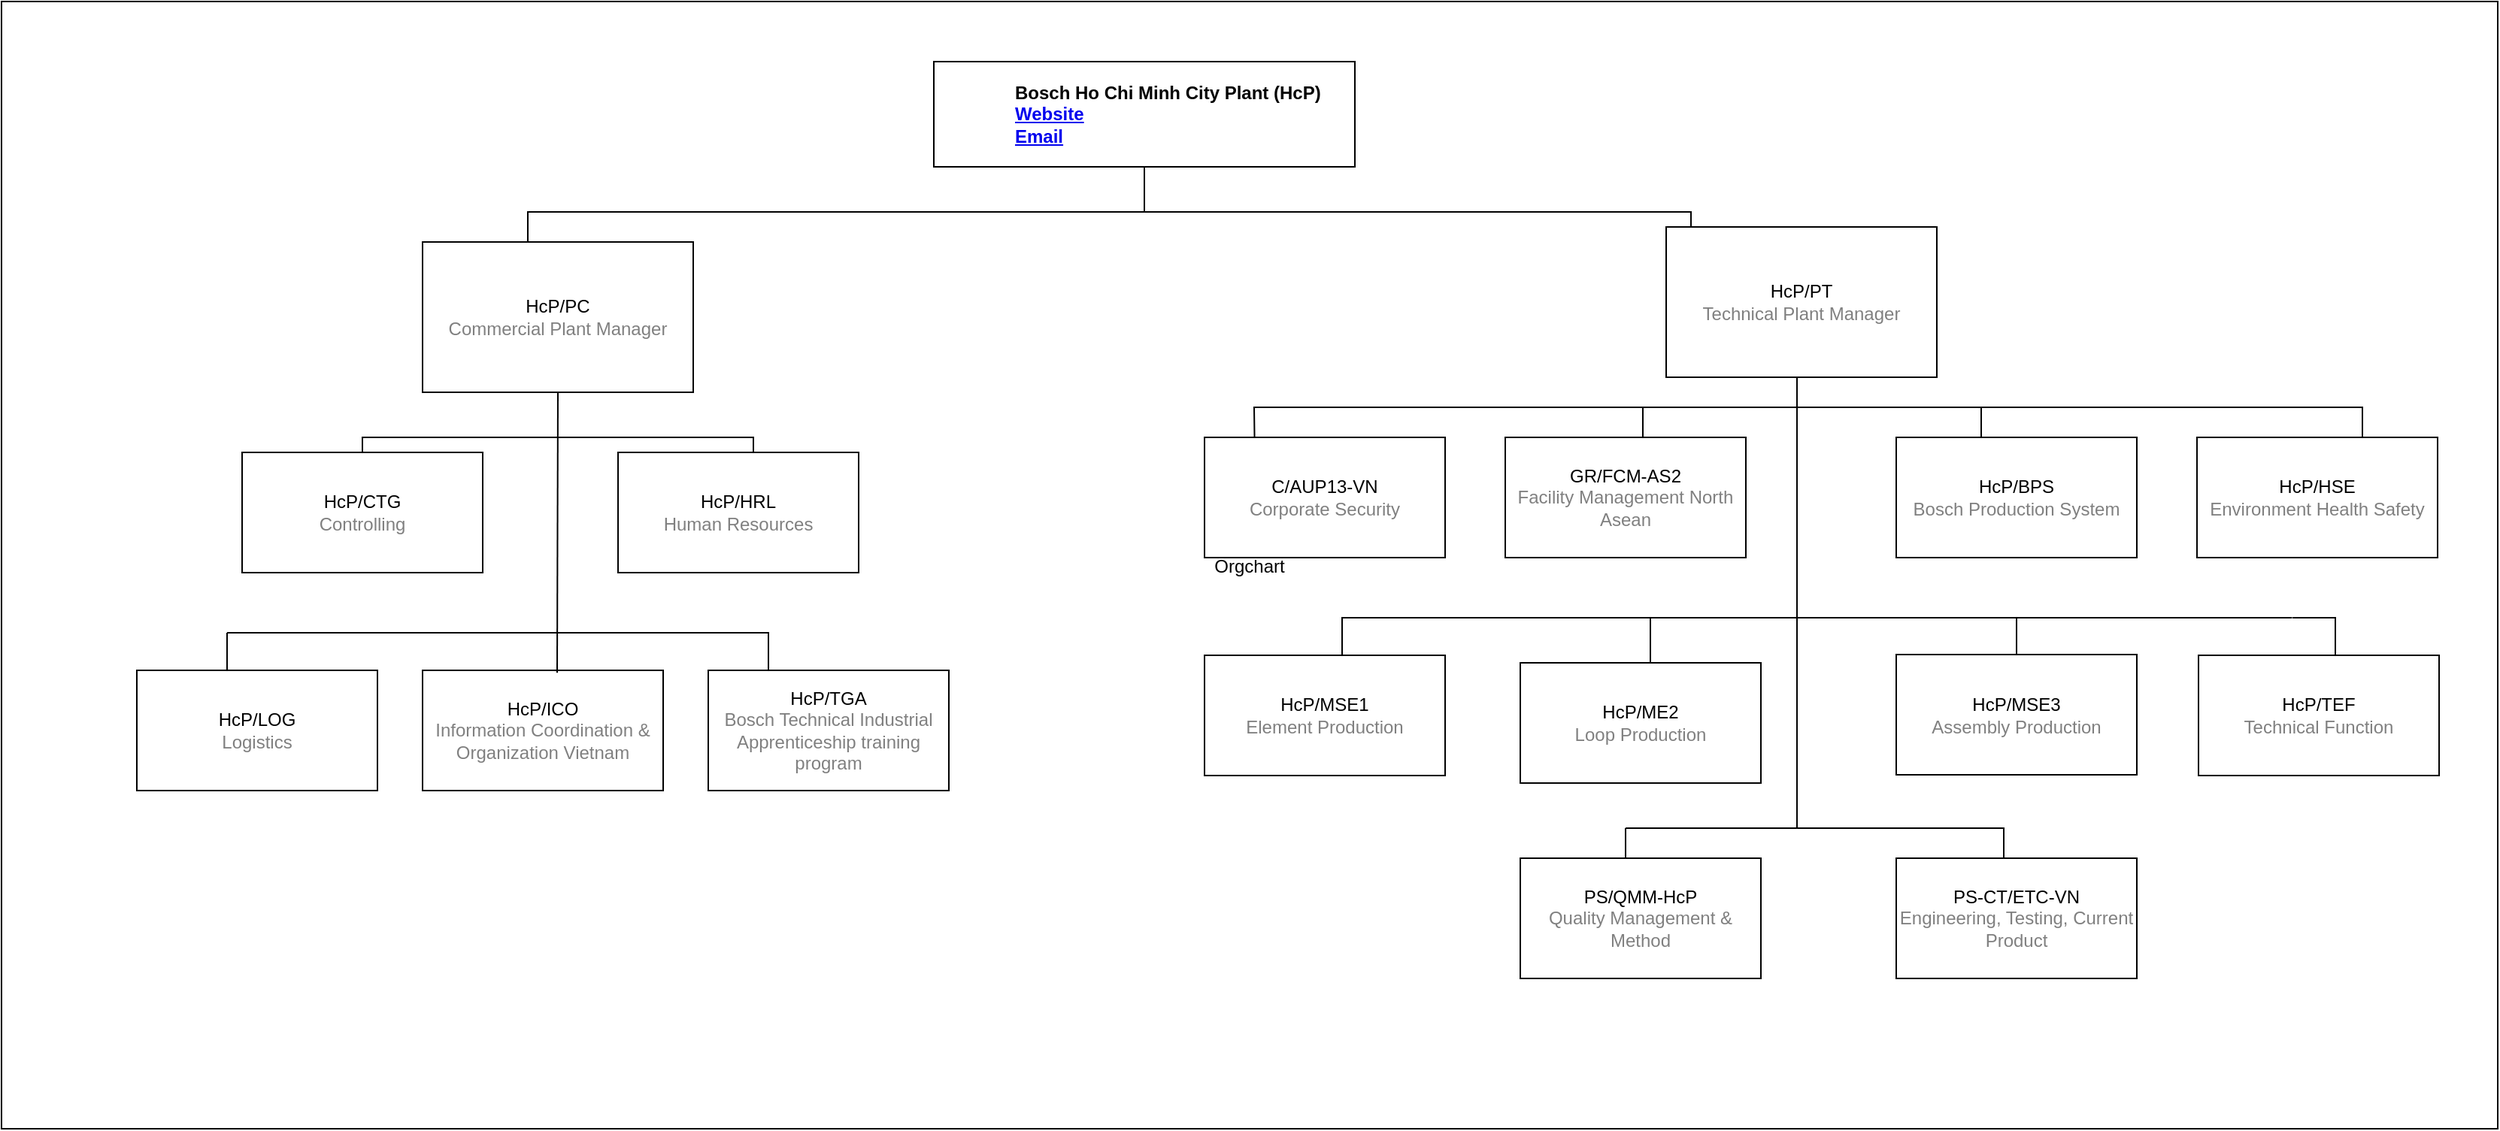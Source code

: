<mxfile version="24.7.7">
  <diagram id="prtHgNgQTEPvFCAcTncT" name="Page-1">
    <mxGraphModel dx="2399" dy="930" grid="1" gridSize="10" guides="1" tooltips="1" connect="1" arrows="1" fold="1" page="1" pageScale="1" pageWidth="827" pageHeight="1169" math="0" shadow="0">
      <root>
        <mxCell id="0" />
        <mxCell id="1" parent="0" />
        <object label="Orgchart" id="dNxyNK7c78bLwvsdeMH5-11">
          <mxCell style="startSize=20;horizontal=1;containerType=tree;glass=0;" parent="1" vertex="1">
            <mxGeometry x="-220" y="70" width="1660" height="750" as="geometry" />
          </mxCell>
        </object>
        <UserObject label="&lt;div&gt;%name%&lt;/div&gt;&lt;font color=&quot;#0000ee&quot;&gt;&lt;u style=&quot;&quot;&gt;Website&lt;/u&gt;&lt;br&gt;&lt;u&gt;&lt;a href=&quot;bosch-infoteam@vn.bosch.com&quot;&gt;Email&lt;/a&gt;&lt;/u&gt;&lt;/font&gt;" name="Bosch Ho Chi Minh City Plant (HcP)" location="Long Thanh, Dong Nai" email="bosch-infoteam@vn.bosch.com" placeholders="1" link="https://www.bosch.com.vn/our-company/bosch-in-vietnam/dong-nai/" id="dNxyNK7c78bLwvsdeMH5-12">
          <mxCell style="label;image=https://tudienmiendong.com.vn/files/upload/du-an/du-an-nha-may-bosch-dong-nai.jpg;whiteSpace=wrap;html=1;rounded=0;glass=0;treeMoving=1;treeFolding=1;" parent="dNxyNK7c78bLwvsdeMH5-11" vertex="1">
            <mxGeometry x="620" y="40" width="280" height="70" as="geometry" />
          </mxCell>
        </UserObject>
        <UserObject label="%department%&lt;br&gt;&lt;span style=&quot;color: gray;&quot;&gt;%name%&lt;/span&gt;" name="Commercial Plant Manager" placeholders="1" department="HcP/PC" id="dNxyNK7c78bLwvsdeMH5-14">
          <mxCell style="whiteSpace=wrap;html=1;align=center;treeFolding=1;treeMoving=1;newEdgeStyle={&quot;edgeStyle&quot;:&quot;elbowEdgeStyle&quot;,&quot;startArrow&quot;:&quot;none&quot;,&quot;endArrow&quot;:&quot;none&quot;};" parent="dNxyNK7c78bLwvsdeMH5-11" vertex="1">
            <mxGeometry x="280" y="160" width="180" height="100" as="geometry" />
          </mxCell>
        </UserObject>
        <UserObject label="%department%&lt;br&gt;&lt;span style=&quot;color: gray;&quot;&gt;%name%&lt;/span&gt;" name="Technical Plant Manager" placeholders="1" department="HcP/PT" id="glfbsP79IOTm6c0mOeB2-2">
          <mxCell style="whiteSpace=wrap;html=1;align=center;treeFolding=1;treeMoving=1;newEdgeStyle={&quot;edgeStyle&quot;:&quot;elbowEdgeStyle&quot;,&quot;startArrow&quot;:&quot;none&quot;,&quot;endArrow&quot;:&quot;none&quot;};" vertex="1" parent="dNxyNK7c78bLwvsdeMH5-11">
            <mxGeometry x="1107" y="150" width="180" height="100" as="geometry" />
          </mxCell>
        </UserObject>
        <mxCell id="glfbsP79IOTm6c0mOeB2-9" style="edgeStyle=elbowEdgeStyle;rounded=0;orthogonalLoop=1;jettySize=auto;html=1;startArrow=none;endArrow=none;exitX=0.5;exitY=0;exitDx=0;exitDy=0;" edge="1" parent="dNxyNK7c78bLwvsdeMH5-11" source="glfbsP79IOTm6c0mOeB2-2" target="glfbsP79IOTm6c0mOeB2-2">
          <mxGeometry relative="1" as="geometry" />
        </mxCell>
        <UserObject label="%department%&lt;br&gt;&lt;span style=&quot;color: gray;&quot;&gt;%name%&lt;/span&gt;" name="Logistics" placeholders="1" department="HcP/LOG" id="glfbsP79IOTm6c0mOeB2-30">
          <mxCell style="whiteSpace=wrap;html=1;align=center;treeFolding=1;treeMoving=1;newEdgeStyle={&quot;edgeStyle&quot;:&quot;elbowEdgeStyle&quot;,&quot;startArrow&quot;:&quot;none&quot;,&quot;endArrow&quot;:&quot;none&quot;};" vertex="1" parent="dNxyNK7c78bLwvsdeMH5-11">
            <mxGeometry x="90" y="445" width="160" height="80" as="geometry" />
          </mxCell>
        </UserObject>
        <UserObject label="%department%&lt;br&gt;&lt;span style=&quot;color: gray;&quot;&gt;%name%&lt;/span&gt;" name="Bosch Technical Industrial Apprenticeship training program" placeholders="1" department="HcP/TGA" id="glfbsP79IOTm6c0mOeB2-29">
          <mxCell style="whiteSpace=wrap;html=1;align=center;treeFolding=1;treeMoving=1;newEdgeStyle={&quot;edgeStyle&quot;:&quot;elbowEdgeStyle&quot;,&quot;startArrow&quot;:&quot;none&quot;,&quot;endArrow&quot;:&quot;none&quot;};" vertex="1" parent="dNxyNK7c78bLwvsdeMH5-11">
            <mxGeometry x="470" y="445" width="160" height="80" as="geometry" />
          </mxCell>
        </UserObject>
        <UserObject label="%department%&lt;br&gt;&lt;span style=&quot;color: gray;&quot;&gt;%name%&lt;/span&gt;" name="Environment Health Safety" placeholders="1" department="HcP/HSE" id="glfbsP79IOTm6c0mOeB2-46">
          <mxCell style="whiteSpace=wrap;html=1;align=center;treeFolding=1;treeMoving=1;newEdgeStyle={&quot;edgeStyle&quot;:&quot;elbowEdgeStyle&quot;,&quot;startArrow&quot;:&quot;none&quot;,&quot;endArrow&quot;:&quot;none&quot;};" vertex="1" parent="dNxyNK7c78bLwvsdeMH5-11">
            <mxGeometry x="1460" y="290" width="160" height="80" as="geometry" />
          </mxCell>
        </UserObject>
        <UserObject label="%department%&lt;br&gt;&lt;span style=&quot;color: gray;&quot;&gt;%name%&lt;/span&gt;" name="Quality Management &amp; Method" placeholders="1" department="PS/QMM-HcP" id="glfbsP79IOTm6c0mOeB2-41">
          <mxCell style="whiteSpace=wrap;html=1;align=center;treeFolding=1;treeMoving=1;newEdgeStyle={&quot;edgeStyle&quot;:&quot;elbowEdgeStyle&quot;,&quot;startArrow&quot;:&quot;none&quot;,&quot;endArrow&quot;:&quot;none&quot;};" vertex="1" parent="dNxyNK7c78bLwvsdeMH5-11">
            <mxGeometry x="1010" y="570" width="160" height="80" as="geometry" />
          </mxCell>
        </UserObject>
        <UserObject label="%department%&lt;br&gt;&lt;span style=&quot;color: gray;&quot;&gt;%name%&lt;/span&gt;" name="Engineering, Testing, Current Product" placeholders="1" department="PS-CT/ETC-VN" id="glfbsP79IOTm6c0mOeB2-40">
          <mxCell style="whiteSpace=wrap;html=1;align=center;treeFolding=1;treeMoving=1;newEdgeStyle={&quot;edgeStyle&quot;:&quot;elbowEdgeStyle&quot;,&quot;startArrow&quot;:&quot;none&quot;,&quot;endArrow&quot;:&quot;none&quot;};" vertex="1" parent="dNxyNK7c78bLwvsdeMH5-11">
            <mxGeometry x="1260" y="570" width="160" height="80" as="geometry" />
          </mxCell>
        </UserObject>
        <UserObject label="%department%&lt;br&gt;&lt;span style=&quot;color: gray;&quot;&gt;%name%&lt;/span&gt;" name="Information Coordination &amp; Organization Vietnam" placeholders="1" department="HcP/ICO" id="glfbsP79IOTm6c0mOeB2-28">
          <mxCell style="whiteSpace=wrap;html=1;align=center;treeFolding=1;treeMoving=1;newEdgeStyle={&quot;edgeStyle&quot;:&quot;elbowEdgeStyle&quot;,&quot;startArrow&quot;:&quot;none&quot;,&quot;endArrow&quot;:&quot;none&quot;};" vertex="1" parent="dNxyNK7c78bLwvsdeMH5-11">
            <mxGeometry x="280" y="445" width="160" height="80" as="geometry" />
          </mxCell>
        </UserObject>
        <UserObject label="%department%&lt;br&gt;&lt;span style=&quot;color: gray;&quot;&gt;%name%&lt;/span&gt;" name="Controlling" placeholders="1" department="HcP/CTG" id="glfbsP79IOTm6c0mOeB2-13">
          <mxCell style="whiteSpace=wrap;html=1;align=center;treeFolding=1;treeMoving=1;newEdgeStyle={&quot;edgeStyle&quot;:&quot;elbowEdgeStyle&quot;,&quot;startArrow&quot;:&quot;none&quot;,&quot;endArrow&quot;:&quot;none&quot;};" vertex="1" parent="dNxyNK7c78bLwvsdeMH5-11">
            <mxGeometry x="160" y="300" width="160" height="80" as="geometry" />
          </mxCell>
        </UserObject>
        <mxCell id="glfbsP79IOTm6c0mOeB2-62" style="edgeStyle=elbowEdgeStyle;rounded=0;orthogonalLoop=1;jettySize=auto;html=1;startArrow=none;endArrow=none;exitX=0.5;exitY=1;exitDx=0;exitDy=0;entryX=0.556;entryY=0.021;entryDx=0;entryDy=0;entryPerimeter=0;" edge="1" parent="dNxyNK7c78bLwvsdeMH5-11" source="dNxyNK7c78bLwvsdeMH5-14" target="glfbsP79IOTm6c0mOeB2-28">
          <mxGeometry relative="1" as="geometry">
            <mxPoint x="370" y="410" as="targetPoint" />
          </mxGeometry>
        </mxCell>
        <mxCell id="glfbsP79IOTm6c0mOeB2-107" value="" style="group" vertex="1" connectable="0" parent="dNxyNK7c78bLwvsdeMH5-11">
          <mxGeometry x="100" y="140" width="1521" height="410" as="geometry" />
        </mxCell>
        <mxCell id="glfbsP79IOTm6c0mOeB2-88" style="edgeStyle=elbowEdgeStyle;rounded=0;orthogonalLoop=1;jettySize=auto;html=1;startArrow=none;endArrow=none;exitX=0.5;exitY=1;exitDx=0;exitDy=0;" edge="1" parent="glfbsP79IOTm6c0mOeB2-107" source="glfbsP79IOTm6c0mOeB2-2">
          <mxGeometry relative="1" as="geometry">
            <mxPoint x="1091" y="410" as="targetPoint" />
          </mxGeometry>
        </mxCell>
        <mxCell id="glfbsP79IOTm6c0mOeB2-92" style="edgeStyle=elbowEdgeStyle;rounded=0;orthogonalLoop=1;jettySize=auto;html=1;startArrow=none;endArrow=none;exitX=0.5;exitY=0;exitDx=0;exitDy=0;" edge="1" parent="glfbsP79IOTm6c0mOeB2-107" source="glfbsP79IOTm6c0mOeB2-39">
          <mxGeometry relative="1" as="geometry">
            <mxPoint x="1003" y="130" as="targetPoint" />
          </mxGeometry>
        </mxCell>
        <mxCell id="glfbsP79IOTm6c0mOeB2-93" style="edgeStyle=elbowEdgeStyle;rounded=0;orthogonalLoop=1;jettySize=auto;html=1;startArrow=none;endArrow=none;exitX=0.5;exitY=0;exitDx=0;exitDy=0;" edge="1" parent="glfbsP79IOTm6c0mOeB2-107" source="glfbsP79IOTm6c0mOeB2-47">
          <mxGeometry relative="1" as="geometry">
            <mxPoint x="1193.256" y="130" as="targetPoint" />
          </mxGeometry>
        </mxCell>
        <mxCell id="glfbsP79IOTm6c0mOeB2-97" style="edgeStyle=elbowEdgeStyle;rounded=0;orthogonalLoop=1;jettySize=auto;html=1;startArrow=none;endArrow=none;exitX=0.5;exitY=0;exitDx=0;exitDy=0;" edge="1" parent="glfbsP79IOTm6c0mOeB2-107" source="glfbsP79IOTm6c0mOeB2-44">
          <mxGeometry relative="1" as="geometry">
            <mxPoint x="1003" y="270" as="targetPoint" />
          </mxGeometry>
        </mxCell>
        <mxCell id="glfbsP79IOTm6c0mOeB2-95" style="edgeStyle=elbowEdgeStyle;rounded=0;orthogonalLoop=1;jettySize=auto;html=1;startArrow=none;endArrow=none;exitX=0.75;exitY=0;exitDx=0;exitDy=0;" edge="1" parent="glfbsP79IOTm6c0mOeB2-107" source="glfbsP79IOTm6c0mOeB2-42">
          <mxGeometry relative="1" as="geometry">
            <mxPoint x="1423.308" y="270" as="targetPoint" />
          </mxGeometry>
        </mxCell>
        <mxCell id="glfbsP79IOTm6c0mOeB2-100" style="edgeStyle=elbowEdgeStyle;rounded=0;orthogonalLoop=1;jettySize=auto;html=1;startArrow=none;endArrow=none;" edge="1" parent="glfbsP79IOTm6c0mOeB2-107">
          <mxGeometry relative="1" as="geometry">
            <mxPoint x="1223" y="410" as="targetPoint" />
            <mxPoint x="980" y="410" as="sourcePoint" />
          </mxGeometry>
        </mxCell>
        <mxCell id="glfbsP79IOTm6c0mOeB2-101" style="edgeStyle=elbowEdgeStyle;rounded=0;orthogonalLoop=1;jettySize=auto;html=1;startArrow=none;endArrow=none;exitX=0.5;exitY=0;exitDx=0;exitDy=0;" edge="1" parent="glfbsP79IOTm6c0mOeB2-107" source="glfbsP79IOTm6c0mOeB2-41">
          <mxGeometry relative="1" as="geometry">
            <mxPoint x="980" y="410" as="targetPoint" />
            <Array as="points">
              <mxPoint x="980" y="420" />
            </Array>
          </mxGeometry>
        </mxCell>
        <mxCell id="glfbsP79IOTm6c0mOeB2-102" style="edgeStyle=elbowEdgeStyle;rounded=0;orthogonalLoop=1;jettySize=auto;html=1;startArrow=none;endArrow=none;exitX=0.5;exitY=0;exitDx=0;exitDy=0;" edge="1" parent="glfbsP79IOTm6c0mOeB2-107" source="glfbsP79IOTm6c0mOeB2-40">
          <mxGeometry relative="1" as="geometry">
            <mxPoint x="1222.727" y="410" as="targetPoint" />
          </mxGeometry>
        </mxCell>
        <mxCell id="glfbsP79IOTm6c0mOeB2-96" style="edgeStyle=elbowEdgeStyle;rounded=0;orthogonalLoop=1;jettySize=auto;html=1;startArrow=none;endArrow=none;exitX=0.5;exitY=0;exitDx=0;exitDy=0;" edge="1" parent="glfbsP79IOTm6c0mOeB2-107" source="glfbsP79IOTm6c0mOeB2-83">
          <mxGeometry relative="1" as="geometry">
            <mxPoint x="803.308" y="270" as="targetPoint" />
          </mxGeometry>
        </mxCell>
        <UserObject label="%department%&lt;br&gt;&lt;span style=&quot;color: gray;&quot;&gt;%name%&lt;/span&gt;" name="Element Production" placeholders="1" department="HcP/MSE1" id="glfbsP79IOTm6c0mOeB2-83">
          <mxCell style="whiteSpace=wrap;html=1;align=center;treeFolding=1;treeMoving=1;newEdgeStyle={&quot;edgeStyle&quot;:&quot;elbowEdgeStyle&quot;,&quot;startArrow&quot;:&quot;none&quot;,&quot;endArrow&quot;:&quot;none&quot;};" vertex="1" parent="glfbsP79IOTm6c0mOeB2-107">
            <mxGeometry x="700" y="295" width="160" height="80" as="geometry" />
          </mxCell>
        </UserObject>
        <UserObject label="%department%&lt;br&gt;&lt;span style=&quot;color: gray;&quot;&gt;%name%&lt;/span&gt;" name="Assembly Production" placeholders="1" department="HcP/MSE3" id="glfbsP79IOTm6c0mOeB2-43">
          <mxCell style="whiteSpace=wrap;html=1;align=center;treeFolding=1;treeMoving=1;newEdgeStyle={&quot;edgeStyle&quot;:&quot;elbowEdgeStyle&quot;,&quot;startArrow&quot;:&quot;none&quot;,&quot;endArrow&quot;:&quot;none&quot;};" vertex="1" parent="glfbsP79IOTm6c0mOeB2-107">
            <mxGeometry x="1160" y="294.5" width="160" height="80" as="geometry" />
          </mxCell>
        </UserObject>
        <UserObject label="%department%&lt;br&gt;&lt;span style=&quot;color: gray;&quot;&gt;%name%&lt;/span&gt;" name="Loop Production" placeholders="1" department="HcP/ME2" id="glfbsP79IOTm6c0mOeB2-44">
          <mxCell style="whiteSpace=wrap;html=1;align=center;treeFolding=1;treeMoving=1;newEdgeStyle={&quot;edgeStyle&quot;:&quot;elbowEdgeStyle&quot;,&quot;startArrow&quot;:&quot;none&quot;,&quot;endArrow&quot;:&quot;none&quot;};" vertex="1" parent="glfbsP79IOTm6c0mOeB2-107">
            <mxGeometry x="910" y="300" width="160" height="80" as="geometry" />
          </mxCell>
        </UserObject>
        <UserObject label="%department%&lt;br&gt;&lt;span style=&quot;color: gray;&quot;&gt;%name%&lt;/span&gt;" name="Facility Management North Asean" placeholders="1" department="GR/FCM-AS2" id="glfbsP79IOTm6c0mOeB2-39">
          <mxCell style="whiteSpace=wrap;html=1;align=center;treeFolding=1;treeMoving=1;newEdgeStyle={&quot;edgeStyle&quot;:&quot;elbowEdgeStyle&quot;,&quot;startArrow&quot;:&quot;none&quot;,&quot;endArrow&quot;:&quot;none&quot;};" vertex="1" parent="glfbsP79IOTm6c0mOeB2-107">
            <mxGeometry x="900" y="150" width="160" height="80" as="geometry" />
          </mxCell>
        </UserObject>
        <UserObject label="%department%&lt;br&gt;&lt;span style=&quot;color: gray;&quot;&gt;%name%&lt;/span&gt;" name="Bosch Production System" placeholders="1" department="HcP/BPS" id="glfbsP79IOTm6c0mOeB2-47">
          <mxCell style="whiteSpace=wrap;html=1;align=center;treeFolding=1;treeMoving=1;newEdgeStyle={&quot;edgeStyle&quot;:&quot;elbowEdgeStyle&quot;,&quot;startArrow&quot;:&quot;none&quot;,&quot;endArrow&quot;:&quot;none&quot;};" vertex="1" parent="glfbsP79IOTm6c0mOeB2-107">
            <mxGeometry x="1160" y="150" width="160" height="80" as="geometry" />
          </mxCell>
        </UserObject>
        <UserObject label="%department%&lt;br&gt;&lt;span style=&quot;color: gray;&quot;&gt;%name%&lt;/span&gt;" name="Technical Function" placeholders="1" department="HcP/TEF" id="glfbsP79IOTm6c0mOeB2-42">
          <mxCell style="whiteSpace=wrap;html=1;align=center;treeFolding=1;treeMoving=1;newEdgeStyle={&quot;edgeStyle&quot;:&quot;elbowEdgeStyle&quot;,&quot;startArrow&quot;:&quot;none&quot;,&quot;endArrow&quot;:&quot;none&quot;};" vertex="1" parent="glfbsP79IOTm6c0mOeB2-107">
            <mxGeometry x="1361" y="295" width="160" height="80" as="geometry" />
          </mxCell>
        </UserObject>
        <mxCell id="glfbsP79IOTm6c0mOeB2-110" value="" style="group" vertex="1" connectable="0" parent="glfbsP79IOTm6c0mOeB2-107">
          <mxGeometry x="-30" width="1500" height="280" as="geometry" />
        </mxCell>
        <mxCell id="glfbsP79IOTm6c0mOeB2-91" style="edgeStyle=elbowEdgeStyle;rounded=0;orthogonalLoop=1;jettySize=auto;html=1;startArrow=none;endArrow=none;exitX=0.75;exitY=0;exitDx=0;exitDy=0;" edge="1" parent="glfbsP79IOTm6c0mOeB2-110" source="glfbsP79IOTm6c0mOeB2-46">
          <mxGeometry relative="1" as="geometry">
            <mxPoint x="1420" y="130" as="targetPoint" />
            <Array as="points">
              <mxPoint x="1500" y="140" />
            </Array>
          </mxGeometry>
        </mxCell>
        <mxCell id="glfbsP79IOTm6c0mOeB2-80" value="" style="group" vertex="1" connectable="0" parent="glfbsP79IOTm6c0mOeB2-110">
          <mxGeometry width="980" height="280" as="geometry" />
        </mxCell>
        <mxCell id="glfbsP79IOTm6c0mOeB2-27" value="" style="group" vertex="1" connectable="0" parent="glfbsP79IOTm6c0mOeB2-80">
          <mxGeometry x="150" y="80" width="130" height="200" as="geometry" />
        </mxCell>
        <mxCell id="glfbsP79IOTm6c0mOeB2-63" style="edgeStyle=elbowEdgeStyle;rounded=0;orthogonalLoop=1;jettySize=auto;html=1;startArrow=none;endArrow=none;exitX=0.5;exitY=0;exitDx=0;exitDy=0;" edge="1" parent="glfbsP79IOTm6c0mOeB2-27" source="glfbsP79IOTm6c0mOeB2-13">
          <mxGeometry relative="1" as="geometry">
            <mxPoint x="240" y="70" as="targetPoint" />
            <Array as="points">
              <mxPoint x="20" y="60" />
            </Array>
          </mxGeometry>
        </mxCell>
        <mxCell id="glfbsP79IOTm6c0mOeB2-70" style="edgeStyle=elbowEdgeStyle;rounded=0;orthogonalLoop=1;jettySize=auto;html=1;startArrow=none;endArrow=none;exitX=0.5;exitY=0;exitDx=0;exitDy=0;" edge="1" parent="glfbsP79IOTm6c0mOeB2-80" source="glfbsP79IOTm6c0mOeB2-30">
          <mxGeometry relative="1" as="geometry">
            <mxPoint x="80" y="280" as="targetPoint" />
            <Array as="points">
              <mxPoint x="80" y="310" />
            </Array>
          </mxGeometry>
        </mxCell>
        <mxCell id="glfbsP79IOTm6c0mOeB2-75" style="edgeStyle=elbowEdgeStyle;rounded=0;orthogonalLoop=1;jettySize=auto;html=1;startArrow=none;endArrow=none;exitX=0.5;exitY=0;exitDx=0;exitDy=0;" edge="1" parent="glfbsP79IOTm6c0mOeB2-80" source="glfbsP79IOTm6c0mOeB2-29">
          <mxGeometry relative="1" as="geometry">
            <mxPoint x="360.4" y="280" as="targetPoint" />
            <Array as="points">
              <mxPoint x="440" y="300" />
            </Array>
          </mxGeometry>
        </mxCell>
        <mxCell id="glfbsP79IOTm6c0mOeB2-53" value="" style="group" vertex="1" connectable="0" parent="glfbsP79IOTm6c0mOeB2-80">
          <mxGeometry x="260" width="720" height="40" as="geometry" />
        </mxCell>
        <mxCell id="glfbsP79IOTm6c0mOeB2-51" style="edgeStyle=elbowEdgeStyle;rounded=0;orthogonalLoop=1;jettySize=auto;html=1;startArrow=none;endArrow=none;exitX=0.5;exitY=0;exitDx=0;exitDy=0;" edge="1" parent="glfbsP79IOTm6c0mOeB2-53" source="dNxyNK7c78bLwvsdeMH5-14">
          <mxGeometry relative="1" as="geometry">
            <mxPoint x="40" as="targetPoint" />
            <Array as="points">
              <mxPoint x="20" y="10" />
            </Array>
          </mxGeometry>
        </mxCell>
        <mxCell id="glfbsP79IOTm6c0mOeB2-6" style="edgeStyle=elbowEdgeStyle;rounded=0;orthogonalLoop=1;jettySize=auto;html=1;startArrow=none;endArrow=none;" edge="1" parent="glfbsP79IOTm6c0mOeB2-53">
          <mxGeometry relative="1" as="geometry">
            <mxPoint x="20" as="targetPoint" />
            <mxPoint x="720" as="sourcePoint" />
            <Array as="points">
              <mxPoint x="320" y="40" />
            </Array>
          </mxGeometry>
        </mxCell>
        <mxCell id="glfbsP79IOTm6c0mOeB2-52" style="edgeStyle=elbowEdgeStyle;rounded=0;orthogonalLoop=1;jettySize=auto;html=1;startArrow=none;endArrow=none;exitX=0.5;exitY=0;exitDx=0;exitDy=0;" edge="1" parent="glfbsP79IOTm6c0mOeB2-53" source="glfbsP79IOTm6c0mOeB2-2">
          <mxGeometry relative="1" as="geometry">
            <mxPoint x="719.714" as="targetPoint" />
          </mxGeometry>
        </mxCell>
        <mxCell id="glfbsP79IOTm6c0mOeB2-56" value="" style="endArrow=none;html=1;rounded=0;exitX=0.5;exitY=1;exitDx=0;exitDy=0;" edge="1" parent="glfbsP79IOTm6c0mOeB2-53" source="dNxyNK7c78bLwvsdeMH5-12">
          <mxGeometry width="50" height="50" relative="1" as="geometry">
            <mxPoint x="350" y="-20" as="sourcePoint" />
            <mxPoint x="430" as="targetPoint" />
          </mxGeometry>
        </mxCell>
        <mxCell id="glfbsP79IOTm6c0mOeB2-72" style="edgeStyle=elbowEdgeStyle;rounded=0;orthogonalLoop=1;jettySize=auto;html=1;startArrow=none;endArrow=none;" edge="1" parent="glfbsP79IOTm6c0mOeB2-80">
          <mxGeometry relative="1" as="geometry">
            <mxPoint x="400" y="280" as="targetPoint" />
            <mxPoint x="80" y="280" as="sourcePoint" />
          </mxGeometry>
        </mxCell>
        <mxCell id="glfbsP79IOTm6c0mOeB2-67" value="" style="group" vertex="1" connectable="0" parent="glfbsP79IOTm6c0mOeB2-80">
          <mxGeometry x="340" y="150" width="90" as="geometry" />
        </mxCell>
        <mxCell id="glfbsP79IOTm6c0mOeB2-64" style="edgeStyle=elbowEdgeStyle;rounded=0;orthogonalLoop=1;jettySize=auto;html=1;startArrow=none;endArrow=none;exitX=0.5;exitY=0;exitDx=0;exitDy=0;" edge="1" parent="glfbsP79IOTm6c0mOeB2-67" source="glfbsP79IOTm6c0mOeB2-59">
          <mxGeometry relative="1" as="geometry">
            <mxPoint as="targetPoint" />
            <Array as="points">
              <mxPoint x="90" />
            </Array>
          </mxGeometry>
        </mxCell>
        <mxCell id="glfbsP79IOTm6c0mOeB2-89" style="edgeStyle=elbowEdgeStyle;rounded=0;orthogonalLoop=1;jettySize=auto;html=1;startArrow=none;endArrow=none;" edge="1" parent="glfbsP79IOTm6c0mOeB2-80">
          <mxGeometry relative="1" as="geometry">
            <mxPoint x="1423" y="130" as="targetPoint" />
            <mxPoint x="763" y="130" as="sourcePoint" />
            <Array as="points">
              <mxPoint x="883" y="130" />
            </Array>
          </mxGeometry>
        </mxCell>
        <mxCell id="glfbsP79IOTm6c0mOeB2-90" style="edgeStyle=elbowEdgeStyle;rounded=0;orthogonalLoop=1;jettySize=auto;html=1;startArrow=none;endArrow=none;exitX=0.208;exitY=0.012;exitDx=0;exitDy=0;exitPerimeter=0;" edge="1" parent="glfbsP79IOTm6c0mOeB2-80" source="glfbsP79IOTm6c0mOeB2-38">
          <mxGeometry relative="1" as="geometry">
            <mxPoint x="770.091" y="130" as="targetPoint" />
            <Array as="points">
              <mxPoint x="763" y="140" />
            </Array>
          </mxGeometry>
        </mxCell>
        <UserObject label="%department%&lt;br&gt;&lt;span style=&quot;color: gray;&quot;&gt;%name%&lt;/span&gt;" name="Corporate Security" placeholders="1" department="C/AUP13-VN" id="glfbsP79IOTm6c0mOeB2-38">
          <mxCell style="whiteSpace=wrap;html=1;align=center;treeFolding=1;treeMoving=1;newEdgeStyle={&quot;edgeStyle&quot;:&quot;elbowEdgeStyle&quot;,&quot;startArrow&quot;:&quot;none&quot;,&quot;endArrow&quot;:&quot;none&quot;};" vertex="1" parent="glfbsP79IOTm6c0mOeB2-80">
            <mxGeometry x="730" y="150" width="160" height="80" as="geometry" />
          </mxCell>
        </UserObject>
        <UserObject label="%department%&lt;br&gt;&lt;span style=&quot;color: gray;&quot;&gt;%name%&lt;/span&gt;" name="Human Resources" placeholders="1" department="HcP/HRL" id="glfbsP79IOTm6c0mOeB2-59">
          <mxCell style="whiteSpace=wrap;html=1;align=center;treeFolding=1;treeMoving=1;newEdgeStyle={&quot;edgeStyle&quot;:&quot;elbowEdgeStyle&quot;,&quot;startArrow&quot;:&quot;none&quot;,&quot;endArrow&quot;:&quot;none&quot;};" vertex="1" parent="glfbsP79IOTm6c0mOeB2-80">
            <mxGeometry x="340" y="160" width="160" height="80" as="geometry" />
          </mxCell>
        </UserObject>
        <mxCell id="glfbsP79IOTm6c0mOeB2-112" value="" style="group" vertex="1" connectable="0" parent="glfbsP79IOTm6c0mOeB2-107">
          <mxGeometry x="803" y="270" width="620" height="10" as="geometry" />
        </mxCell>
        <mxCell id="glfbsP79IOTm6c0mOeB2-94" style="edgeStyle=elbowEdgeStyle;rounded=0;orthogonalLoop=1;jettySize=auto;html=1;startArrow=none;endArrow=none;" edge="1" parent="glfbsP79IOTm6c0mOeB2-112">
          <mxGeometry relative="1" as="geometry">
            <mxPoint x="620" as="targetPoint" />
            <mxPoint as="sourcePoint" />
            <Array as="points">
              <mxPoint x="70" y="10" />
            </Array>
          </mxGeometry>
        </mxCell>
        <mxCell id="glfbsP79IOTm6c0mOeB2-111" style="edgeStyle=elbowEdgeStyle;rounded=0;orthogonalLoop=1;jettySize=auto;html=1;startArrow=none;endArrow=none;exitX=0.5;exitY=0;exitDx=0;exitDy=0;" edge="1" parent="glfbsP79IOTm6c0mOeB2-112" source="glfbsP79IOTm6c0mOeB2-43">
          <mxGeometry relative="1" as="geometry">
            <mxPoint x="436.818" as="targetPoint" />
          </mxGeometry>
        </mxCell>
      </root>
    </mxGraphModel>
  </diagram>
</mxfile>
